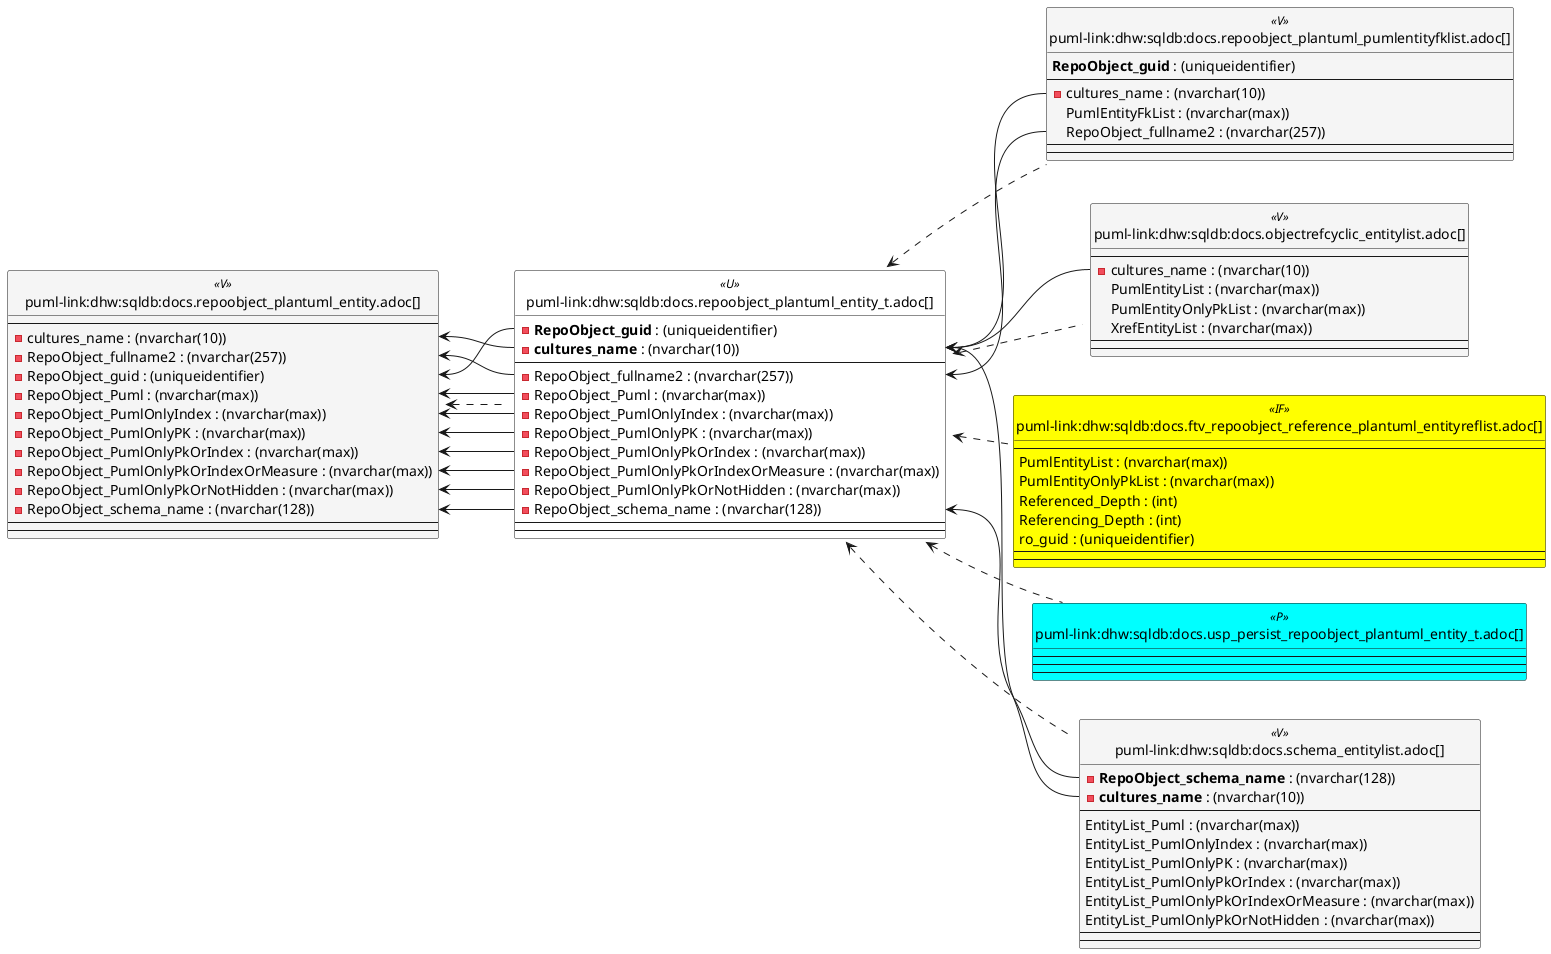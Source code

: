 @startuml
left to right direction
'top to bottom direction
hide circle
'avoide "." issues:
set namespaceSeparator none


skinparam class {
  BackgroundColor White
  BackgroundColor<<FN>> Yellow
  BackgroundColor<<FS>> Yellow
  BackgroundColor<<FT>> LightGray
  BackgroundColor<<IF>> Yellow
  BackgroundColor<<IS>> Yellow
  BackgroundColor<<P>> Aqua
  BackgroundColor<<PC>> Aqua
  BackgroundColor<<SN>> Yellow
  BackgroundColor<<SO>> SlateBlue
  BackgroundColor<<TF>> LightGray
  BackgroundColor<<TR>> Tomato
  BackgroundColor<<U>> White
  BackgroundColor<<V>> WhiteSmoke
  BackgroundColor<<X>> Aqua
  BackgroundColor<<external>> AliceBlue
}


entity "puml-link:dhw:sqldb:docs.ftv_repoobject_reference_plantuml_entityreflist.adoc[]" as docs.ftv_RepoObject_Reference_PlantUml_EntityRefList << IF >> {
  --
  PumlEntityList : (nvarchar(max))
  PumlEntityOnlyPkList : (nvarchar(max))
  Referenced_Depth : (int)
  Referencing_Depth : (int)
  ro_guid : (uniqueidentifier)
  --
  --
}

entity "puml-link:dhw:sqldb:docs.objectrefcyclic_entitylist.adoc[]" as docs.ObjectRefCyclic_EntityList << V >> {
  --
  - cultures_name : (nvarchar(10))
  PumlEntityList : (nvarchar(max))
  PumlEntityOnlyPkList : (nvarchar(max))
  XrefEntityList : (nvarchar(max))
  --
  --
}

entity "puml-link:dhw:sqldb:docs.repoobject_plantuml_entity.adoc[]" as docs.RepoObject_Plantuml_Entity << V >> {
  --
  - cultures_name : (nvarchar(10))
  - RepoObject_fullname2 : (nvarchar(257))
  - RepoObject_guid : (uniqueidentifier)
  - RepoObject_Puml : (nvarchar(max))
  - RepoObject_PumlOnlyIndex : (nvarchar(max))
  - RepoObject_PumlOnlyPK : (nvarchar(max))
  - RepoObject_PumlOnlyPkOrIndex : (nvarchar(max))
  - RepoObject_PumlOnlyPkOrIndexOrMeasure : (nvarchar(max))
  - RepoObject_PumlOnlyPkOrNotHidden : (nvarchar(max))
  - RepoObject_schema_name : (nvarchar(128))
  --
  --
}

entity "puml-link:dhw:sqldb:docs.repoobject_plantuml_entity_t.adoc[]" as docs.RepoObject_Plantuml_Entity_T << U >> {
  - **RepoObject_guid** : (uniqueidentifier)
  - **cultures_name** : (nvarchar(10))
  --
  - RepoObject_fullname2 : (nvarchar(257))
  - RepoObject_Puml : (nvarchar(max))
  - RepoObject_PumlOnlyIndex : (nvarchar(max))
  - RepoObject_PumlOnlyPK : (nvarchar(max))
  - RepoObject_PumlOnlyPkOrIndex : (nvarchar(max))
  - RepoObject_PumlOnlyPkOrIndexOrMeasure : (nvarchar(max))
  - RepoObject_PumlOnlyPkOrNotHidden : (nvarchar(max))
  - RepoObject_schema_name : (nvarchar(128))
  --
  --
}

entity "puml-link:dhw:sqldb:docs.repoobject_plantuml_pumlentityfklist.adoc[]" as docs.RepoObject_PlantUml_PumlEntityFkList << V >> {
  **RepoObject_guid** : (uniqueidentifier)
  --
  - cultures_name : (nvarchar(10))
  PumlEntityFkList : (nvarchar(max))
  RepoObject_fullname2 : (nvarchar(257))
  --
  --
}

entity "puml-link:dhw:sqldb:docs.schema_entitylist.adoc[]" as docs.Schema_EntityList << V >> {
  - **RepoObject_schema_name** : (nvarchar(128))
  - **cultures_name** : (nvarchar(10))
  --
  EntityList_Puml : (nvarchar(max))
  EntityList_PumlOnlyIndex : (nvarchar(max))
  EntityList_PumlOnlyPK : (nvarchar(max))
  EntityList_PumlOnlyPkOrIndex : (nvarchar(max))
  EntityList_PumlOnlyPkOrIndexOrMeasure : (nvarchar(max))
  EntityList_PumlOnlyPkOrNotHidden : (nvarchar(max))
  --
  --
}

entity "puml-link:dhw:sqldb:docs.usp_persist_repoobject_plantuml_entity_t.adoc[]" as docs.usp_PERSIST_RepoObject_Plantuml_Entity_T << P >> {
  --
  --
  --
}

docs.RepoObject_Plantuml_Entity <.. docs.RepoObject_Plantuml_Entity_T
docs.RepoObject_Plantuml_Entity_T <.. docs.usp_PERSIST_RepoObject_Plantuml_Entity_T
docs.RepoObject_Plantuml_Entity_T <.. docs.ftv_RepoObject_Reference_PlantUml_EntityRefList
docs.RepoObject_Plantuml_Entity_T <.. docs.RepoObject_PlantUml_PumlEntityFkList
docs.RepoObject_Plantuml_Entity_T <.. docs.ObjectRefCyclic_EntityList
docs.RepoObject_Plantuml_Entity_T <.. docs.Schema_EntityList
"docs.RepoObject_Plantuml_Entity::cultures_name" <-- "docs.RepoObject_Plantuml_Entity_T::cultures_name"
"docs.RepoObject_Plantuml_Entity::RepoObject_fullname2" <-- "docs.RepoObject_Plantuml_Entity_T::RepoObject_fullname2"
"docs.RepoObject_Plantuml_Entity::RepoObject_guid" <-- "docs.RepoObject_Plantuml_Entity_T::RepoObject_guid"
"docs.RepoObject_Plantuml_Entity::RepoObject_Puml" <-- "docs.RepoObject_Plantuml_Entity_T::RepoObject_Puml"
"docs.RepoObject_Plantuml_Entity::RepoObject_PumlOnlyIndex" <-- "docs.RepoObject_Plantuml_Entity_T::RepoObject_PumlOnlyIndex"
"docs.RepoObject_Plantuml_Entity::RepoObject_PumlOnlyPK" <-- "docs.RepoObject_Plantuml_Entity_T::RepoObject_PumlOnlyPK"
"docs.RepoObject_Plantuml_Entity::RepoObject_PumlOnlyPkOrIndex" <-- "docs.RepoObject_Plantuml_Entity_T::RepoObject_PumlOnlyPkOrIndex"
"docs.RepoObject_Plantuml_Entity::RepoObject_PumlOnlyPkOrIndexOrMeasure" <-- "docs.RepoObject_Plantuml_Entity_T::RepoObject_PumlOnlyPkOrIndexOrMeasure"
"docs.RepoObject_Plantuml_Entity::RepoObject_PumlOnlyPkOrNotHidden" <-- "docs.RepoObject_Plantuml_Entity_T::RepoObject_PumlOnlyPkOrNotHidden"
"docs.RepoObject_Plantuml_Entity::RepoObject_schema_name" <-- "docs.RepoObject_Plantuml_Entity_T::RepoObject_schema_name"
"docs.RepoObject_Plantuml_Entity_T::cultures_name" <-- "docs.Schema_EntityList::cultures_name"
"docs.RepoObject_Plantuml_Entity_T::cultures_name" <-- "docs.ObjectRefCyclic_EntityList::cultures_name"
"docs.RepoObject_Plantuml_Entity_T::cultures_name" <-- "docs.RepoObject_PlantUml_PumlEntityFkList::cultures_name"
"docs.RepoObject_Plantuml_Entity_T::RepoObject_fullname2" <-- "docs.RepoObject_PlantUml_PumlEntityFkList::RepoObject_fullname2"
"docs.RepoObject_Plantuml_Entity_T::RepoObject_schema_name" <-- "docs.Schema_EntityList::RepoObject_schema_name"
@enduml

